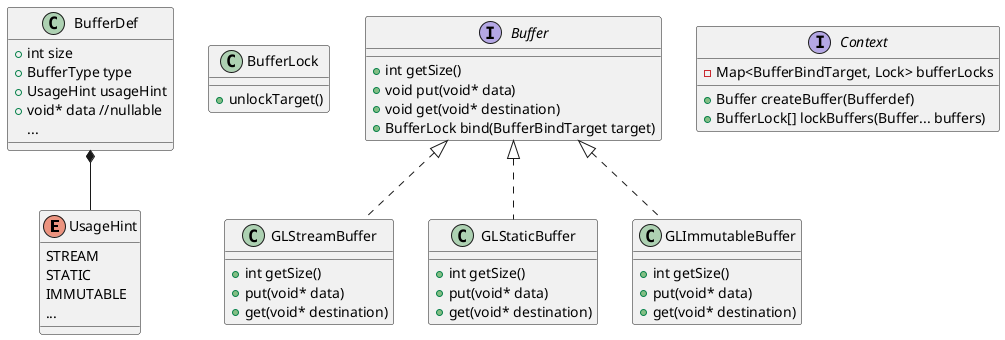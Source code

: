 @startuml

enum UsageHint {
    STREAM
    STATIC
    IMMUTABLE
    ...
}

class BufferDef {
    + int size
    + BufferType type
    + UsageHint usageHint
    + void* data //nullable
    ...
}

class BufferLock {
    + unlockTarget()
}

interface Buffer {
    + int getSize()
    + void put(void* data)
    + void get(void* destination)
    + BufferLock bind(BufferBindTarget target)
}

class GLStreamBuffer implements Buffer {
    + int getSize()
    + put(void* data)
    + get(void* destination)
}

class GLStaticBuffer implements Buffer {
    + int getSize()
    + put(void* data)
    + get(void* destination)
}

class GLImmutableBuffer implements Buffer {
    + int getSize()
    + put(void* data)
    + get(void* destination)
}

interface Context {
    + Buffer createBuffer(Bufferdef)
    + BufferLock[] lockBuffers(Buffer... buffers)
    - Map<BufferBindTarget, Lock> bufferLocks
}

BufferDef *-- UsageHint

@enduml